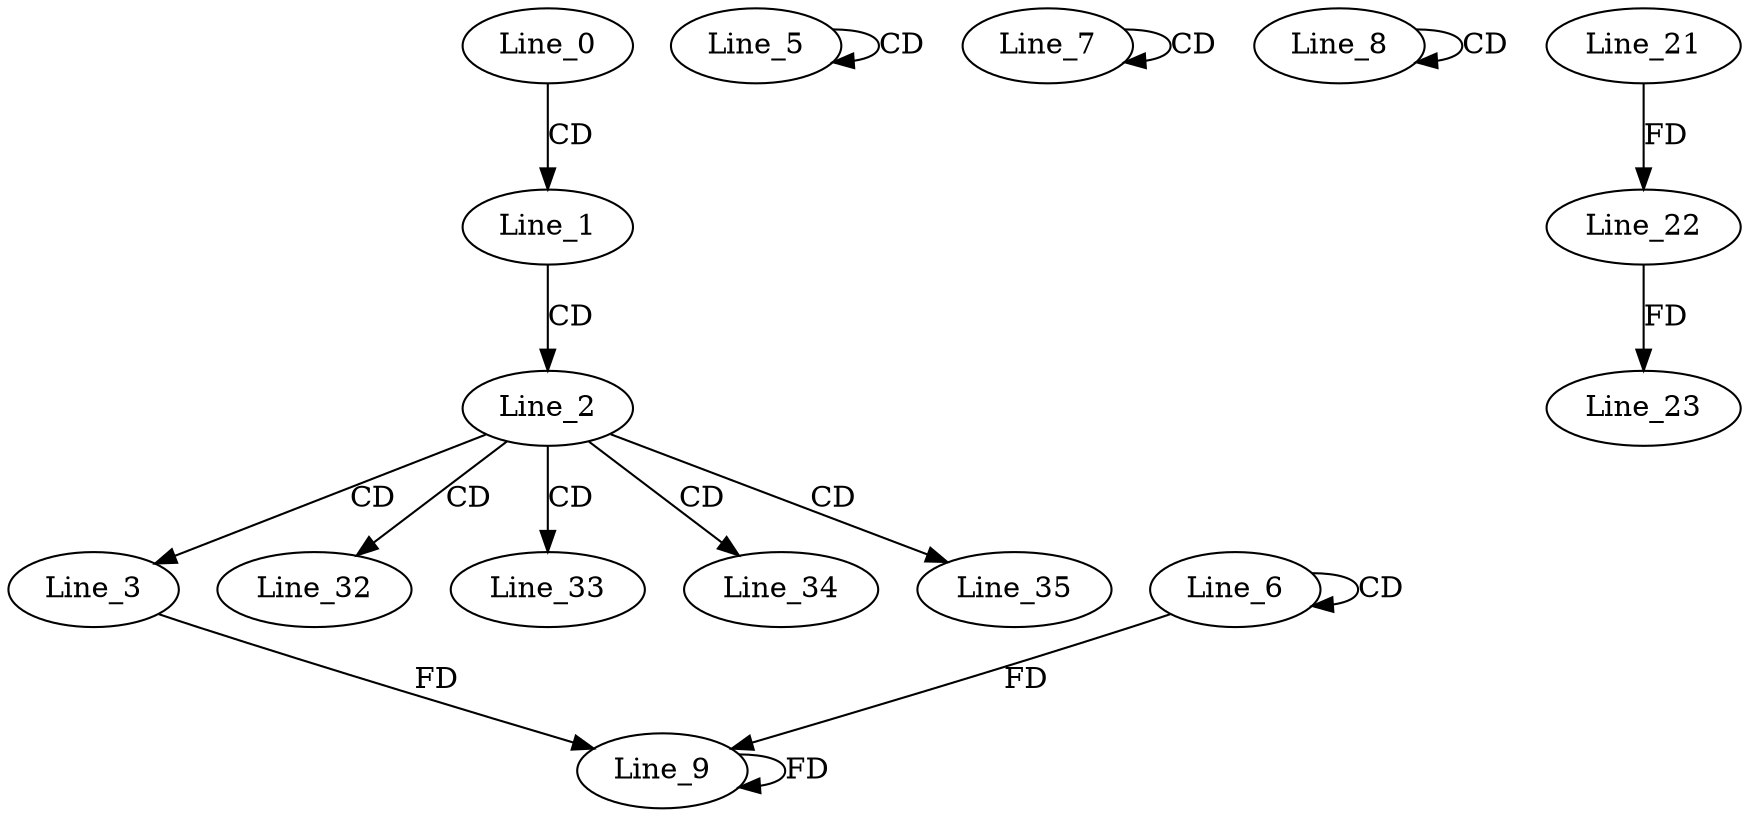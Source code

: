 digraph G {
  Line_0;
  Line_1;
  Line_2;
  Line_3;
  Line_5;
  Line_5;
  Line_6;
  Line_6;
  Line_7;
  Line_7;
  Line_8;
  Line_8;
  Line_9;
  Line_21;
  Line_22;
  Line_22;
  Line_23;
  Line_32;
  Line_33;
  Line_34;
  Line_35;
  Line_0 -> Line_1 [ label="CD" ];
  Line_1 -> Line_2 [ label="CD" ];
  Line_2 -> Line_3 [ label="CD" ];
  Line_5 -> Line_5 [ label="CD" ];
  Line_6 -> Line_6 [ label="CD" ];
  Line_7 -> Line_7 [ label="CD" ];
  Line_8 -> Line_8 [ label="CD" ];
  Line_3 -> Line_9 [ label="FD" ];
  Line_9 -> Line_9 [ label="FD" ];
  Line_6 -> Line_9 [ label="FD" ];
  Line_21 -> Line_22 [ label="FD" ];
  Line_22 -> Line_23 [ label="FD" ];
  Line_2 -> Line_32 [ label="CD" ];
  Line_2 -> Line_33 [ label="CD" ];
  Line_2 -> Line_34 [ label="CD" ];
  Line_2 -> Line_35 [ label="CD" ];
}

